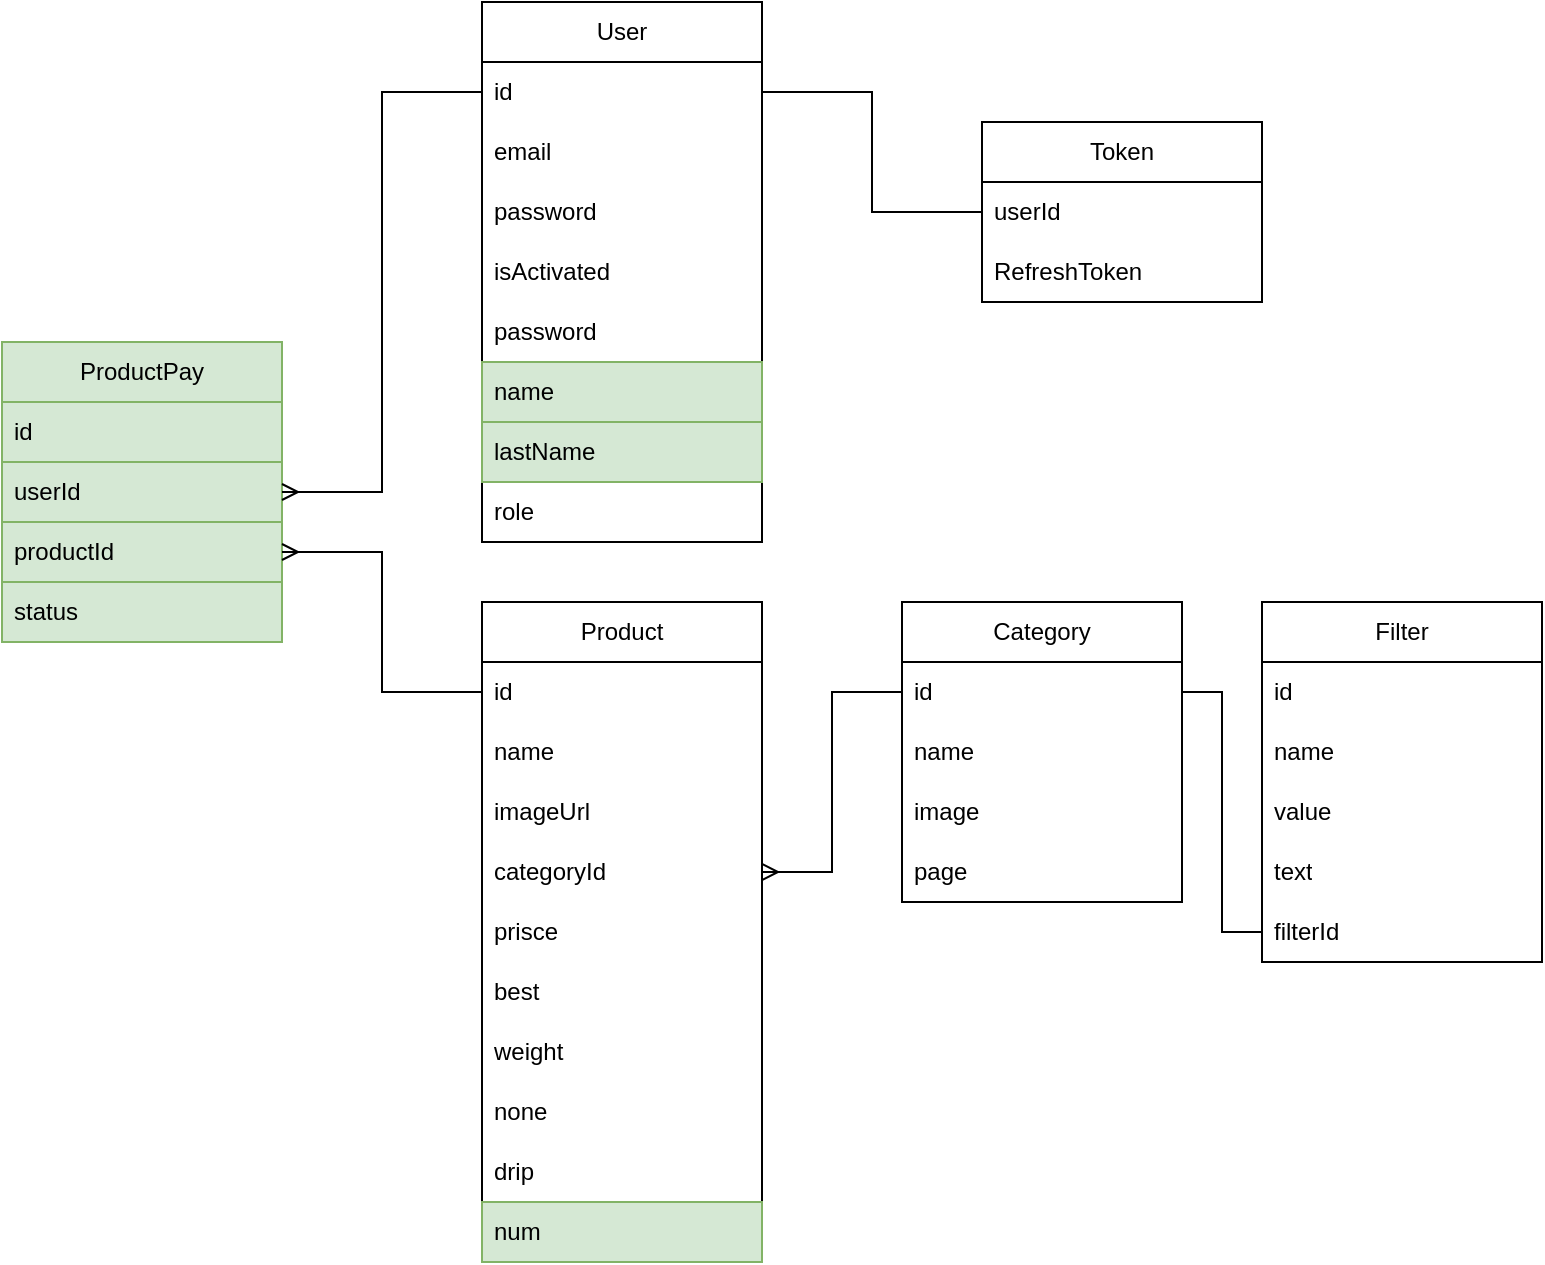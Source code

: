 <mxfile version="26.0.11">
  <diagram name="Страница — 1" id="3S3lvjK--_DNpuIG7dWT">
    <mxGraphModel dx="1434" dy="746" grid="1" gridSize="10" guides="1" tooltips="1" connect="1" arrows="1" fold="1" page="1" pageScale="1" pageWidth="827" pageHeight="1169" math="0" shadow="0">
      <root>
        <mxCell id="0" />
        <mxCell id="1" parent="0" />
        <mxCell id="kXSh4ml6yKFaAMxgO0v6-1" value="User" style="swimlane;fontStyle=0;childLayout=stackLayout;horizontal=1;startSize=30;horizontalStack=0;resizeParent=1;resizeParentMax=0;resizeLast=0;collapsible=1;marginBottom=0;whiteSpace=wrap;html=1;" parent="1" vertex="1">
          <mxGeometry x="280" y="150" width="140" height="270" as="geometry" />
        </mxCell>
        <mxCell id="kXSh4ml6yKFaAMxgO0v6-2" value="id" style="text;strokeColor=none;fillColor=none;align=left;verticalAlign=middle;spacingLeft=4;spacingRight=4;overflow=hidden;points=[[0,0.5],[1,0.5]];portConstraint=eastwest;rotatable=0;whiteSpace=wrap;html=1;" parent="kXSh4ml6yKFaAMxgO0v6-1" vertex="1">
          <mxGeometry y="30" width="140" height="30" as="geometry" />
        </mxCell>
        <mxCell id="kXSh4ml6yKFaAMxgO0v6-3" value="email" style="text;strokeColor=none;fillColor=none;align=left;verticalAlign=middle;spacingLeft=4;spacingRight=4;overflow=hidden;points=[[0,0.5],[1,0.5]];portConstraint=eastwest;rotatable=0;whiteSpace=wrap;html=1;" parent="kXSh4ml6yKFaAMxgO0v6-1" vertex="1">
          <mxGeometry y="60" width="140" height="30" as="geometry" />
        </mxCell>
        <mxCell id="kXSh4ml6yKFaAMxgO0v6-18" value="password" style="text;strokeColor=none;fillColor=none;align=left;verticalAlign=middle;spacingLeft=4;spacingRight=4;overflow=hidden;points=[[0,0.5],[1,0.5]];portConstraint=eastwest;rotatable=0;whiteSpace=wrap;html=1;" parent="kXSh4ml6yKFaAMxgO0v6-1" vertex="1">
          <mxGeometry y="90" width="140" height="30" as="geometry" />
        </mxCell>
        <mxCell id="kXSh4ml6yKFaAMxgO0v6-17" value="isActivated" style="text;strokeColor=none;fillColor=none;align=left;verticalAlign=middle;spacingLeft=4;spacingRight=4;overflow=hidden;points=[[0,0.5],[1,0.5]];portConstraint=eastwest;rotatable=0;whiteSpace=wrap;html=1;" parent="kXSh4ml6yKFaAMxgO0v6-1" vertex="1">
          <mxGeometry y="120" width="140" height="30" as="geometry" />
        </mxCell>
        <mxCell id="kXSh4ml6yKFaAMxgO0v6-41" value="password" style="text;strokeColor=none;fillColor=none;align=left;verticalAlign=middle;spacingLeft=4;spacingRight=4;overflow=hidden;points=[[0,0.5],[1,0.5]];portConstraint=eastwest;rotatable=0;whiteSpace=wrap;html=1;" parent="kXSh4ml6yKFaAMxgO0v6-1" vertex="1">
          <mxGeometry y="150" width="140" height="30" as="geometry" />
        </mxCell>
        <mxCell id="kXSh4ml6yKFaAMxgO0v6-43" value="name" style="text;strokeColor=#82b366;fillColor=#d5e8d4;align=left;verticalAlign=middle;spacingLeft=4;spacingRight=4;overflow=hidden;points=[[0,0.5],[1,0.5]];portConstraint=eastwest;rotatable=0;whiteSpace=wrap;html=1;" parent="kXSh4ml6yKFaAMxgO0v6-1" vertex="1">
          <mxGeometry y="180" width="140" height="30" as="geometry" />
        </mxCell>
        <mxCell id="7zGZHulFk5NysEz-B8wq-1" value="lastName" style="text;strokeColor=#82b366;fillColor=#d5e8d4;align=left;verticalAlign=middle;spacingLeft=4;spacingRight=4;overflow=hidden;points=[[0,0.5],[1,0.5]];portConstraint=eastwest;rotatable=0;whiteSpace=wrap;html=1;" vertex="1" parent="kXSh4ml6yKFaAMxgO0v6-1">
          <mxGeometry y="210" width="140" height="30" as="geometry" />
        </mxCell>
        <mxCell id="5pTPXSDbpymbycFJrva--1" value="role" style="text;strokeColor=none;fillColor=none;align=left;verticalAlign=middle;spacingLeft=4;spacingRight=4;overflow=hidden;points=[[0,0.5],[1,0.5]];portConstraint=eastwest;rotatable=0;whiteSpace=wrap;html=1;" parent="kXSh4ml6yKFaAMxgO0v6-1" vertex="1">
          <mxGeometry y="240" width="140" height="30" as="geometry" />
        </mxCell>
        <mxCell id="kXSh4ml6yKFaAMxgO0v6-5" value="Token" style="swimlane;fontStyle=0;childLayout=stackLayout;horizontal=1;startSize=30;horizontalStack=0;resizeParent=1;resizeParentMax=0;resizeLast=0;collapsible=1;marginBottom=0;whiteSpace=wrap;html=1;" parent="1" vertex="1">
          <mxGeometry x="530" y="210" width="140" height="90" as="geometry" />
        </mxCell>
        <mxCell id="kXSh4ml6yKFaAMxgO0v6-6" value="userId" style="text;strokeColor=none;fillColor=none;align=left;verticalAlign=middle;spacingLeft=4;spacingRight=4;overflow=hidden;points=[[0,0.5],[1,0.5]];portConstraint=eastwest;rotatable=0;whiteSpace=wrap;html=1;" parent="kXSh4ml6yKFaAMxgO0v6-5" vertex="1">
          <mxGeometry y="30" width="140" height="30" as="geometry" />
        </mxCell>
        <mxCell id="kXSh4ml6yKFaAMxgO0v6-7" value="RefreshToken" style="text;strokeColor=none;fillColor=none;align=left;verticalAlign=middle;spacingLeft=4;spacingRight=4;overflow=hidden;points=[[0,0.5],[1,0.5]];portConstraint=eastwest;rotatable=0;whiteSpace=wrap;html=1;" parent="kXSh4ml6yKFaAMxgO0v6-5" vertex="1">
          <mxGeometry y="60" width="140" height="30" as="geometry" />
        </mxCell>
        <mxCell id="kXSh4ml6yKFaAMxgO0v6-9" value="Category" style="swimlane;fontStyle=0;childLayout=stackLayout;horizontal=1;startSize=30;horizontalStack=0;resizeParent=1;resizeParentMax=0;resizeLast=0;collapsible=1;marginBottom=0;whiteSpace=wrap;html=1;" parent="1" vertex="1">
          <mxGeometry x="490" y="450" width="140" height="150" as="geometry" />
        </mxCell>
        <mxCell id="kXSh4ml6yKFaAMxgO0v6-10" value="id" style="text;strokeColor=none;fillColor=none;align=left;verticalAlign=middle;spacingLeft=4;spacingRight=4;overflow=hidden;points=[[0,0.5],[1,0.5]];portConstraint=eastwest;rotatable=0;whiteSpace=wrap;html=1;" parent="kXSh4ml6yKFaAMxgO0v6-9" vertex="1">
          <mxGeometry y="30" width="140" height="30" as="geometry" />
        </mxCell>
        <mxCell id="kXSh4ml6yKFaAMxgO0v6-11" value="name" style="text;strokeColor=none;fillColor=none;align=left;verticalAlign=middle;spacingLeft=4;spacingRight=4;overflow=hidden;points=[[0,0.5],[1,0.5]];portConstraint=eastwest;rotatable=0;whiteSpace=wrap;html=1;" parent="kXSh4ml6yKFaAMxgO0v6-9" vertex="1">
          <mxGeometry y="60" width="140" height="30" as="geometry" />
        </mxCell>
        <mxCell id="kXSh4ml6yKFaAMxgO0v6-27" value="image" style="text;strokeColor=none;fillColor=none;align=left;verticalAlign=middle;spacingLeft=4;spacingRight=4;overflow=hidden;points=[[0,0.5],[1,0.5]];portConstraint=eastwest;rotatable=0;whiteSpace=wrap;html=1;" parent="kXSh4ml6yKFaAMxgO0v6-9" vertex="1">
          <mxGeometry y="90" width="140" height="30" as="geometry" />
        </mxCell>
        <mxCell id="kXSh4ml6yKFaAMxgO0v6-29" value="page" style="text;strokeColor=none;fillColor=none;align=left;verticalAlign=middle;spacingLeft=4;spacingRight=4;overflow=hidden;points=[[0,0.5],[1,0.5]];portConstraint=eastwest;rotatable=0;whiteSpace=wrap;html=1;" parent="kXSh4ml6yKFaAMxgO0v6-9" vertex="1">
          <mxGeometry y="120" width="140" height="30" as="geometry" />
        </mxCell>
        <mxCell id="kXSh4ml6yKFaAMxgO0v6-13" value="Product" style="swimlane;fontStyle=0;childLayout=stackLayout;horizontal=1;startSize=30;horizontalStack=0;resizeParent=1;resizeParentMax=0;resizeLast=0;collapsible=1;marginBottom=0;whiteSpace=wrap;html=1;" parent="1" vertex="1">
          <mxGeometry x="280" y="450" width="140" height="330" as="geometry" />
        </mxCell>
        <mxCell id="kXSh4ml6yKFaAMxgO0v6-14" value="id" style="text;strokeColor=none;fillColor=none;align=left;verticalAlign=middle;spacingLeft=4;spacingRight=4;overflow=hidden;points=[[0,0.5],[1,0.5]];portConstraint=eastwest;rotatable=0;whiteSpace=wrap;html=1;" parent="kXSh4ml6yKFaAMxgO0v6-13" vertex="1">
          <mxGeometry y="30" width="140" height="30" as="geometry" />
        </mxCell>
        <mxCell id="kXSh4ml6yKFaAMxgO0v6-15" value="name" style="text;strokeColor=none;fillColor=none;align=left;verticalAlign=middle;spacingLeft=4;spacingRight=4;overflow=hidden;points=[[0,0.5],[1,0.5]];portConstraint=eastwest;rotatable=0;whiteSpace=wrap;html=1;" parent="kXSh4ml6yKFaAMxgO0v6-13" vertex="1">
          <mxGeometry y="60" width="140" height="30" as="geometry" />
        </mxCell>
        <mxCell id="kXSh4ml6yKFaAMxgO0v6-26" value="imageUrl" style="text;strokeColor=none;fillColor=none;align=left;verticalAlign=middle;spacingLeft=4;spacingRight=4;overflow=hidden;points=[[0,0.5],[1,0.5]];portConstraint=eastwest;rotatable=0;whiteSpace=wrap;html=1;" parent="kXSh4ml6yKFaAMxgO0v6-13" vertex="1">
          <mxGeometry y="90" width="140" height="30" as="geometry" />
        </mxCell>
        <mxCell id="kXSh4ml6yKFaAMxgO0v6-20" value="categoryId" style="text;strokeColor=none;fillColor=none;align=left;verticalAlign=middle;spacingLeft=4;spacingRight=4;overflow=hidden;points=[[0,0.5],[1,0.5]];portConstraint=eastwest;rotatable=0;whiteSpace=wrap;html=1;" parent="kXSh4ml6yKFaAMxgO0v6-13" vertex="1">
          <mxGeometry y="120" width="140" height="30" as="geometry" />
        </mxCell>
        <mxCell id="kXSh4ml6yKFaAMxgO0v6-23" value="prisce" style="text;strokeColor=none;fillColor=none;align=left;verticalAlign=middle;spacingLeft=4;spacingRight=4;overflow=hidden;points=[[0,0.5],[1,0.5]];portConstraint=eastwest;rotatable=0;whiteSpace=wrap;html=1;" parent="kXSh4ml6yKFaAMxgO0v6-13" vertex="1">
          <mxGeometry y="150" width="140" height="30" as="geometry" />
        </mxCell>
        <mxCell id="kXSh4ml6yKFaAMxgO0v6-25" value="best" style="text;strokeColor=none;fillColor=none;align=left;verticalAlign=middle;spacingLeft=4;spacingRight=4;overflow=hidden;points=[[0,0.5],[1,0.5]];portConstraint=eastwest;rotatable=0;whiteSpace=wrap;html=1;" parent="kXSh4ml6yKFaAMxgO0v6-13" vertex="1">
          <mxGeometry y="180" width="140" height="30" as="geometry" />
        </mxCell>
        <mxCell id="kXSh4ml6yKFaAMxgO0v6-24" value="weight" style="text;strokeColor=none;fillColor=none;align=left;verticalAlign=middle;spacingLeft=4;spacingRight=4;overflow=hidden;points=[[0,0.5],[1,0.5]];portConstraint=eastwest;rotatable=0;whiteSpace=wrap;html=1;" parent="kXSh4ml6yKFaAMxgO0v6-13" vertex="1">
          <mxGeometry y="210" width="140" height="30" as="geometry" />
        </mxCell>
        <mxCell id="kXSh4ml6yKFaAMxgO0v6-21" value="none" style="text;strokeColor=none;fillColor=none;align=left;verticalAlign=middle;spacingLeft=4;spacingRight=4;overflow=hidden;points=[[0,0.5],[1,0.5]];portConstraint=eastwest;rotatable=0;whiteSpace=wrap;html=1;" parent="kXSh4ml6yKFaAMxgO0v6-13" vertex="1">
          <mxGeometry y="240" width="140" height="30" as="geometry" />
        </mxCell>
        <mxCell id="kXSh4ml6yKFaAMxgO0v6-22" value="drip" style="text;strokeColor=none;fillColor=none;align=left;verticalAlign=middle;spacingLeft=4;spacingRight=4;overflow=hidden;points=[[0,0.5],[1,0.5]];portConstraint=eastwest;rotatable=0;whiteSpace=wrap;html=1;" parent="kXSh4ml6yKFaAMxgO0v6-13" vertex="1">
          <mxGeometry y="270" width="140" height="30" as="geometry" />
        </mxCell>
        <mxCell id="kXSh4ml6yKFaAMxgO0v6-40" value="num" style="text;strokeColor=#82b366;fillColor=#d5e8d4;align=left;verticalAlign=middle;spacingLeft=4;spacingRight=4;overflow=hidden;points=[[0,0.5],[1,0.5]];portConstraint=eastwest;rotatable=0;whiteSpace=wrap;html=1;" parent="kXSh4ml6yKFaAMxgO0v6-13" vertex="1">
          <mxGeometry y="300" width="140" height="30" as="geometry" />
        </mxCell>
        <mxCell id="kXSh4ml6yKFaAMxgO0v6-19" style="edgeStyle=orthogonalEdgeStyle;rounded=0;orthogonalLoop=1;jettySize=auto;html=1;exitX=1;exitY=0.5;exitDx=0;exitDy=0;entryX=0;entryY=0.5;entryDx=0;entryDy=0;endArrow=none;startFill=0;" parent="1" source="kXSh4ml6yKFaAMxgO0v6-2" target="kXSh4ml6yKFaAMxgO0v6-6" edge="1">
          <mxGeometry relative="1" as="geometry" />
        </mxCell>
        <mxCell id="kXSh4ml6yKFaAMxgO0v6-30" style="edgeStyle=orthogonalEdgeStyle;rounded=0;orthogonalLoop=1;jettySize=auto;html=1;exitX=0;exitY=0.5;exitDx=0;exitDy=0;endArrow=ERmany;startFill=0;startArrow=none;endFill=0;" parent="1" source="kXSh4ml6yKFaAMxgO0v6-10" target="kXSh4ml6yKFaAMxgO0v6-20" edge="1">
          <mxGeometry relative="1" as="geometry" />
        </mxCell>
        <mxCell id="kXSh4ml6yKFaAMxgO0v6-31" value="Filter" style="swimlane;fontStyle=0;childLayout=stackLayout;horizontal=1;startSize=30;horizontalStack=0;resizeParent=1;resizeParentMax=0;resizeLast=0;collapsible=1;marginBottom=0;whiteSpace=wrap;html=1;" parent="1" vertex="1">
          <mxGeometry x="670" y="450" width="140" height="180" as="geometry" />
        </mxCell>
        <mxCell id="kXSh4ml6yKFaAMxgO0v6-32" value="id" style="text;strokeColor=none;fillColor=none;align=left;verticalAlign=middle;spacingLeft=4;spacingRight=4;overflow=hidden;points=[[0,0.5],[1,0.5]];portConstraint=eastwest;rotatable=0;whiteSpace=wrap;html=1;" parent="kXSh4ml6yKFaAMxgO0v6-31" vertex="1">
          <mxGeometry y="30" width="140" height="30" as="geometry" />
        </mxCell>
        <mxCell id="kXSh4ml6yKFaAMxgO0v6-33" value="name" style="text;strokeColor=none;fillColor=none;align=left;verticalAlign=middle;spacingLeft=4;spacingRight=4;overflow=hidden;points=[[0,0.5],[1,0.5]];portConstraint=eastwest;rotatable=0;whiteSpace=wrap;html=1;" parent="kXSh4ml6yKFaAMxgO0v6-31" vertex="1">
          <mxGeometry y="60" width="140" height="30" as="geometry" />
        </mxCell>
        <mxCell id="kXSh4ml6yKFaAMxgO0v6-35" value="value" style="text;strokeColor=none;fillColor=none;align=left;verticalAlign=middle;spacingLeft=4;spacingRight=4;overflow=hidden;points=[[0,0.5],[1,0.5]];portConstraint=eastwest;rotatable=0;whiteSpace=wrap;html=1;" parent="kXSh4ml6yKFaAMxgO0v6-31" vertex="1">
          <mxGeometry y="90" width="140" height="30" as="geometry" />
        </mxCell>
        <mxCell id="kXSh4ml6yKFaAMxgO0v6-36" value="text" style="text;strokeColor=none;fillColor=none;align=left;verticalAlign=middle;spacingLeft=4;spacingRight=4;overflow=hidden;points=[[0,0.5],[1,0.5]];portConstraint=eastwest;rotatable=0;whiteSpace=wrap;html=1;" parent="kXSh4ml6yKFaAMxgO0v6-31" vertex="1">
          <mxGeometry y="120" width="140" height="30" as="geometry" />
        </mxCell>
        <mxCell id="kXSh4ml6yKFaAMxgO0v6-37" value="filterId" style="text;strokeColor=none;fillColor=none;align=left;verticalAlign=middle;spacingLeft=4;spacingRight=4;overflow=hidden;points=[[0,0.5],[1,0.5]];portConstraint=eastwest;rotatable=0;whiteSpace=wrap;html=1;" parent="kXSh4ml6yKFaAMxgO0v6-31" vertex="1">
          <mxGeometry y="150" width="140" height="30" as="geometry" />
        </mxCell>
        <mxCell id="kXSh4ml6yKFaAMxgO0v6-38" style="edgeStyle=orthogonalEdgeStyle;rounded=0;orthogonalLoop=1;jettySize=auto;html=1;exitX=0;exitY=0.5;exitDx=0;exitDy=0;endArrow=none;startFill=0;" parent="1" source="kXSh4ml6yKFaAMxgO0v6-37" target="kXSh4ml6yKFaAMxgO0v6-10" edge="1">
          <mxGeometry relative="1" as="geometry" />
        </mxCell>
        <mxCell id="kXSh4ml6yKFaAMxgO0v6-44" value="ProductPay" style="swimlane;fontStyle=0;childLayout=stackLayout;horizontal=1;startSize=30;horizontalStack=0;resizeParent=1;resizeParentMax=0;resizeLast=0;collapsible=1;marginBottom=0;whiteSpace=wrap;html=1;fillColor=#d5e8d4;strokeColor=#82b366;" parent="1" vertex="1">
          <mxGeometry x="40" y="320" width="140" height="150" as="geometry" />
        </mxCell>
        <mxCell id="kXSh4ml6yKFaAMxgO0v6-45" value="id" style="text;strokeColor=#82b366;fillColor=#d5e8d4;align=left;verticalAlign=middle;spacingLeft=4;spacingRight=4;overflow=hidden;points=[[0,0.5],[1,0.5]];portConstraint=eastwest;rotatable=0;whiteSpace=wrap;html=1;" parent="kXSh4ml6yKFaAMxgO0v6-44" vertex="1">
          <mxGeometry y="30" width="140" height="30" as="geometry" />
        </mxCell>
        <mxCell id="kXSh4ml6yKFaAMxgO0v6-47" value="userId" style="text;strokeColor=#82b366;fillColor=#d5e8d4;align=left;verticalAlign=middle;spacingLeft=4;spacingRight=4;overflow=hidden;points=[[0,0.5],[1,0.5]];portConstraint=eastwest;rotatable=0;whiteSpace=wrap;html=1;" parent="kXSh4ml6yKFaAMxgO0v6-44" vertex="1">
          <mxGeometry y="60" width="140" height="30" as="geometry" />
        </mxCell>
        <mxCell id="kXSh4ml6yKFaAMxgO0v6-46" value="productId" style="text;strokeColor=#82b366;fillColor=#d5e8d4;align=left;verticalAlign=middle;spacingLeft=4;spacingRight=4;overflow=hidden;points=[[0,0.5],[1,0.5]];portConstraint=eastwest;rotatable=0;whiteSpace=wrap;html=1;" parent="kXSh4ml6yKFaAMxgO0v6-44" vertex="1">
          <mxGeometry y="90" width="140" height="30" as="geometry" />
        </mxCell>
        <mxCell id="kXSh4ml6yKFaAMxgO0v6-48" value="status" style="text;strokeColor=#82b366;fillColor=#d5e8d4;align=left;verticalAlign=middle;spacingLeft=4;spacingRight=4;overflow=hidden;points=[[0,0.5],[1,0.5]];portConstraint=eastwest;rotatable=0;whiteSpace=wrap;html=1;" parent="kXSh4ml6yKFaAMxgO0v6-44" vertex="1">
          <mxGeometry y="120" width="140" height="30" as="geometry" />
        </mxCell>
        <mxCell id="kXSh4ml6yKFaAMxgO0v6-49" style="edgeStyle=orthogonalEdgeStyle;rounded=0;orthogonalLoop=1;jettySize=auto;html=1;exitX=0;exitY=0.5;exitDx=0;exitDy=0;endArrow=ERmany;endFill=0;" parent="1" source="kXSh4ml6yKFaAMxgO0v6-14" target="kXSh4ml6yKFaAMxgO0v6-46" edge="1">
          <mxGeometry relative="1" as="geometry">
            <mxPoint x="210" y="400" as="targetPoint" />
          </mxGeometry>
        </mxCell>
        <mxCell id="kXSh4ml6yKFaAMxgO0v6-51" style="edgeStyle=orthogonalEdgeStyle;rounded=0;orthogonalLoop=1;jettySize=auto;html=1;exitX=0;exitY=0.5;exitDx=0;exitDy=0;entryX=1;entryY=0.5;entryDx=0;entryDy=0;endArrow=ERmany;endFill=0;" parent="1" source="kXSh4ml6yKFaAMxgO0v6-2" target="kXSh4ml6yKFaAMxgO0v6-47" edge="1">
          <mxGeometry relative="1" as="geometry" />
        </mxCell>
      </root>
    </mxGraphModel>
  </diagram>
</mxfile>
